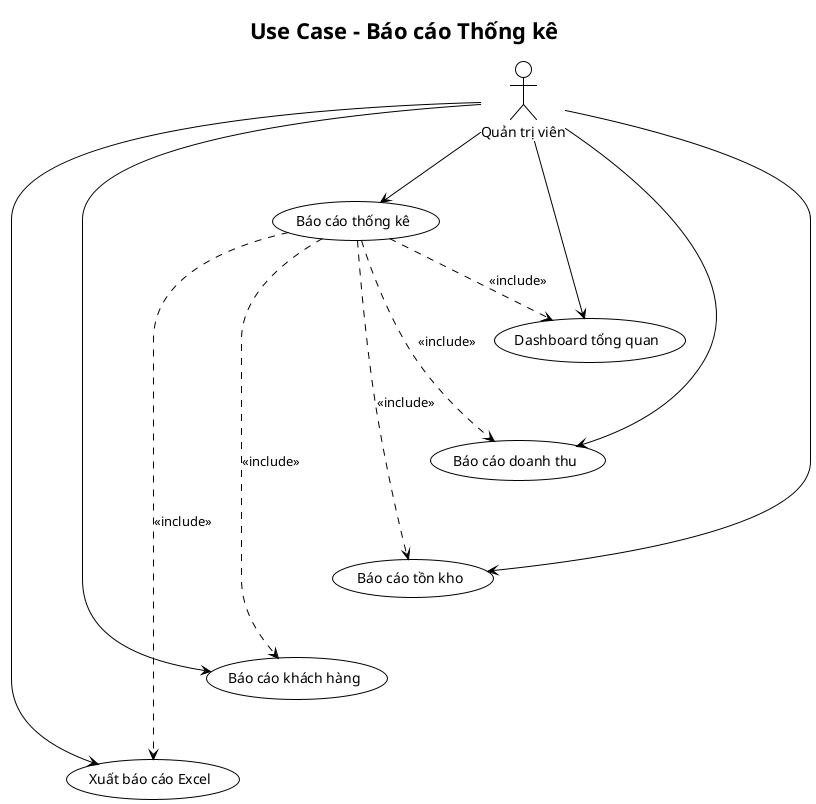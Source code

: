 @startuml
!theme plain
skinparam direction top to bottom
skinparam actorStyle rectangle
skinparam usecaseStyle rectangle

title Use Case - Báo cáo Thống kê

actor "Quản trị viên" as Admin

usecase "Báo cáo thống kê" as UC9
usecase "Dashboard tổng quan" as UC9_1
usecase "Báo cáo doanh thu" as UC9_2
usecase "Báo cáo tồn kho" as UC9_3
usecase "Báo cáo khách hàng" as UC9_4
usecase "Xuất báo cáo Excel" as UC9_5

Admin --> UC9
Admin --> UC9_1
Admin --> UC9_2
Admin --> UC9_3
Admin --> UC9_4
Admin --> UC9_5

UC9 ..> UC9_1 : <<include>>
UC9 ..> UC9_2 : <<include>>
UC9 ..> UC9_3 : <<include>>
UC9 ..> UC9_4 : <<include>>
UC9 ..> UC9_5 : <<include>>

UC9_1 -[hidden]-> UC9_2
UC9_2 -[hidden]-> UC9_3
UC9_3 -[hidden]-> UC9_4
UC9_4 -[hidden]-> UC9_5

@enduml
